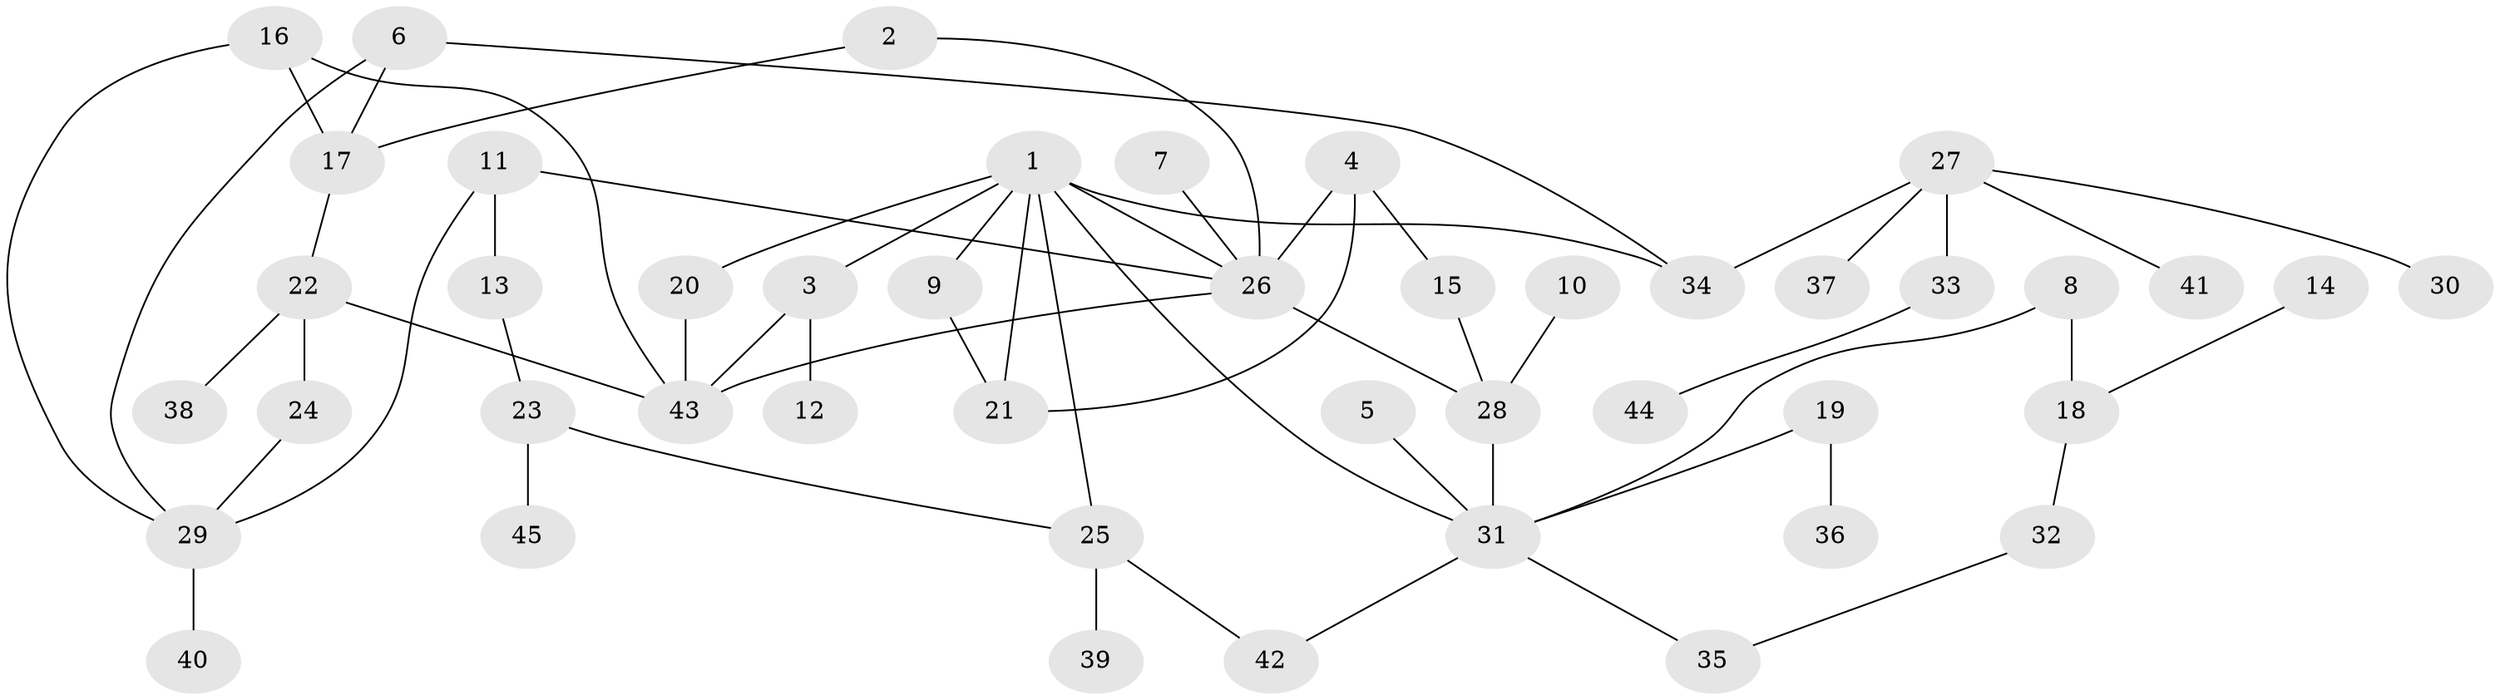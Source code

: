 // original degree distribution, {5: 0.056179775280898875, 4: 0.11235955056179775, 3: 0.1797752808988764, 6: 0.011235955056179775, 7: 0.011235955056179775, 1: 0.3595505617977528, 2: 0.2696629213483146}
// Generated by graph-tools (version 1.1) at 2025/25/03/09/25 03:25:34]
// undirected, 45 vertices, 59 edges
graph export_dot {
graph [start="1"]
  node [color=gray90,style=filled];
  1;
  2;
  3;
  4;
  5;
  6;
  7;
  8;
  9;
  10;
  11;
  12;
  13;
  14;
  15;
  16;
  17;
  18;
  19;
  20;
  21;
  22;
  23;
  24;
  25;
  26;
  27;
  28;
  29;
  30;
  31;
  32;
  33;
  34;
  35;
  36;
  37;
  38;
  39;
  40;
  41;
  42;
  43;
  44;
  45;
  1 -- 3 [weight=1.0];
  1 -- 9 [weight=1.0];
  1 -- 20 [weight=1.0];
  1 -- 21 [weight=1.0];
  1 -- 25 [weight=1.0];
  1 -- 26 [weight=1.0];
  1 -- 31 [weight=1.0];
  1 -- 34 [weight=1.0];
  2 -- 17 [weight=1.0];
  2 -- 26 [weight=1.0];
  3 -- 12 [weight=1.0];
  3 -- 43 [weight=1.0];
  4 -- 15 [weight=1.0];
  4 -- 21 [weight=1.0];
  4 -- 26 [weight=1.0];
  5 -- 31 [weight=1.0];
  6 -- 17 [weight=1.0];
  6 -- 29 [weight=1.0];
  6 -- 34 [weight=1.0];
  7 -- 26 [weight=1.0];
  8 -- 18 [weight=1.0];
  8 -- 31 [weight=1.0];
  9 -- 21 [weight=1.0];
  10 -- 28 [weight=1.0];
  11 -- 13 [weight=1.0];
  11 -- 26 [weight=1.0];
  11 -- 29 [weight=1.0];
  13 -- 23 [weight=1.0];
  14 -- 18 [weight=1.0];
  15 -- 28 [weight=1.0];
  16 -- 17 [weight=1.0];
  16 -- 29 [weight=1.0];
  16 -- 43 [weight=1.0];
  17 -- 22 [weight=1.0];
  18 -- 32 [weight=1.0];
  19 -- 31 [weight=1.0];
  19 -- 36 [weight=1.0];
  20 -- 43 [weight=1.0];
  22 -- 24 [weight=1.0];
  22 -- 38 [weight=1.0];
  22 -- 43 [weight=1.0];
  23 -- 25 [weight=1.0];
  23 -- 45 [weight=1.0];
  24 -- 29 [weight=1.0];
  25 -- 39 [weight=1.0];
  25 -- 42 [weight=1.0];
  26 -- 28 [weight=1.0];
  26 -- 43 [weight=1.0];
  27 -- 30 [weight=1.0];
  27 -- 33 [weight=1.0];
  27 -- 34 [weight=1.0];
  27 -- 37 [weight=1.0];
  27 -- 41 [weight=1.0];
  28 -- 31 [weight=1.0];
  29 -- 40 [weight=1.0];
  31 -- 35 [weight=1.0];
  31 -- 42 [weight=1.0];
  32 -- 35 [weight=1.0];
  33 -- 44 [weight=1.0];
}
